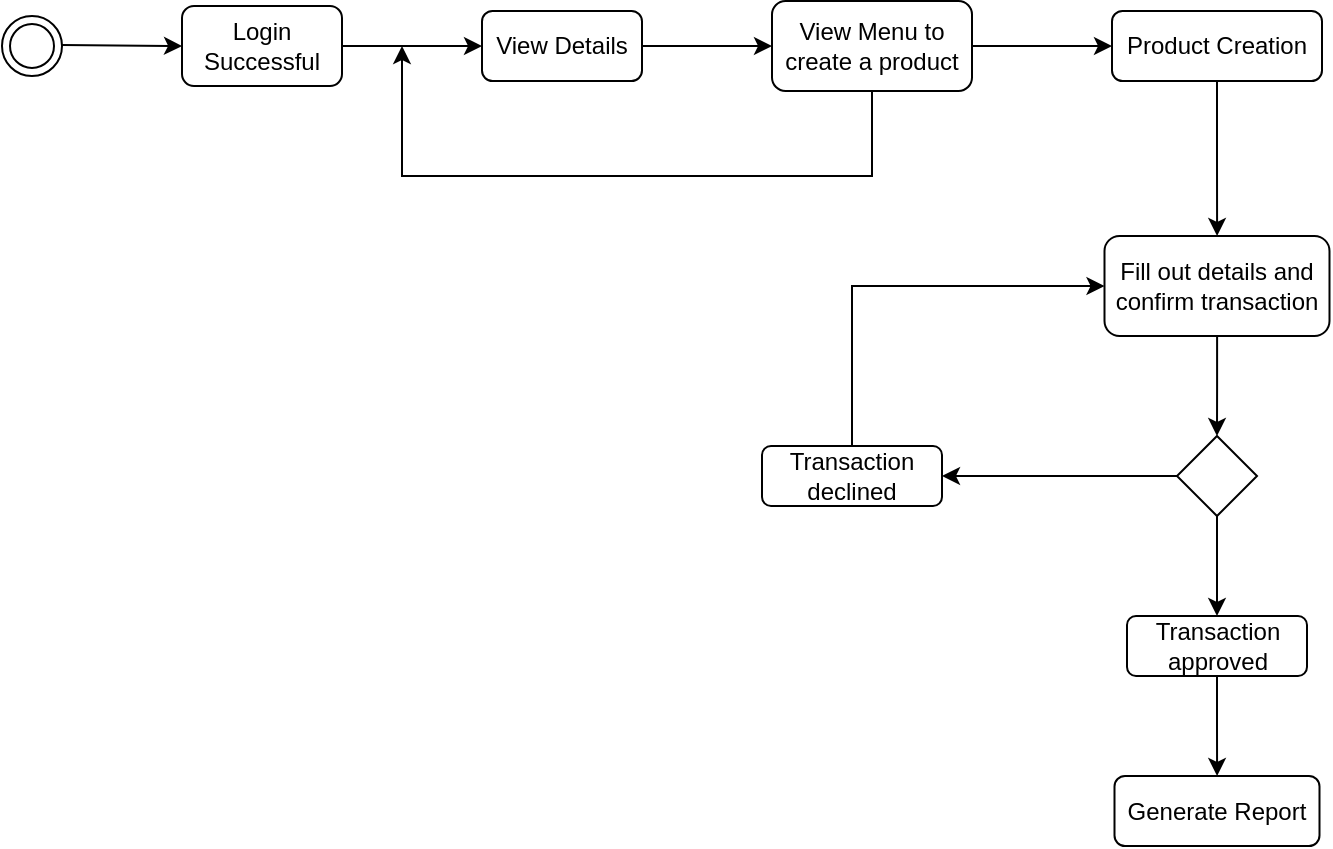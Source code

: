 <mxfile version="15.5.1" type="github">
  <diagram id="kgpKYQtTHZ0yAKxKKP6v" name="Page-1">
    <mxGraphModel dx="1186" dy="614" grid="1" gridSize="10" guides="1" tooltips="1" connect="1" arrows="1" fold="1" page="1" pageScale="1" pageWidth="850" pageHeight="1100" math="0" shadow="0">
      <root>
        <mxCell id="0" />
        <mxCell id="1" parent="0" />
        <mxCell id="wNHDnmGiz50pbZIcv4VM-3" value="" style="ellipse;shape=doubleEllipse;html=1;dashed=0;whitespace=wrap;aspect=fixed;" vertex="1" parent="1">
          <mxGeometry x="40" y="80" width="30" height="30" as="geometry" />
        </mxCell>
        <mxCell id="wNHDnmGiz50pbZIcv4VM-5" value="" style="endArrow=classic;html=1;rounded=0;" edge="1" parent="1">
          <mxGeometry width="50" height="50" relative="1" as="geometry">
            <mxPoint x="70" y="94.5" as="sourcePoint" />
            <mxPoint x="130" y="95" as="targetPoint" />
          </mxGeometry>
        </mxCell>
        <mxCell id="wNHDnmGiz50pbZIcv4VM-8" value="" style="edgeStyle=orthogonalEdgeStyle;rounded=0;orthogonalLoop=1;jettySize=auto;html=1;" edge="1" parent="1" source="wNHDnmGiz50pbZIcv4VM-6" target="wNHDnmGiz50pbZIcv4VM-7">
          <mxGeometry relative="1" as="geometry" />
        </mxCell>
        <mxCell id="wNHDnmGiz50pbZIcv4VM-6" value="Login Successful" style="rounded=1;whiteSpace=wrap;html=1;" vertex="1" parent="1">
          <mxGeometry x="130" y="75" width="80" height="40" as="geometry" />
        </mxCell>
        <mxCell id="wNHDnmGiz50pbZIcv4VM-10" value="" style="edgeStyle=orthogonalEdgeStyle;rounded=0;orthogonalLoop=1;jettySize=auto;html=1;" edge="1" parent="1" source="wNHDnmGiz50pbZIcv4VM-7" target="wNHDnmGiz50pbZIcv4VM-9">
          <mxGeometry relative="1" as="geometry" />
        </mxCell>
        <mxCell id="wNHDnmGiz50pbZIcv4VM-7" value="View Details" style="whiteSpace=wrap;html=1;rounded=1;" vertex="1" parent="1">
          <mxGeometry x="280" y="77.5" width="80" height="35" as="geometry" />
        </mxCell>
        <mxCell id="wNHDnmGiz50pbZIcv4VM-11" style="edgeStyle=orthogonalEdgeStyle;rounded=0;orthogonalLoop=1;jettySize=auto;html=1;exitX=0.5;exitY=1;exitDx=0;exitDy=0;" edge="1" parent="1" source="wNHDnmGiz50pbZIcv4VM-9">
          <mxGeometry relative="1" as="geometry">
            <mxPoint x="240" y="95" as="targetPoint" />
            <Array as="points">
              <mxPoint x="475" y="160" />
              <mxPoint x="240" y="160" />
            </Array>
          </mxGeometry>
        </mxCell>
        <mxCell id="wNHDnmGiz50pbZIcv4VM-16" value="" style="edgeStyle=orthogonalEdgeStyle;rounded=0;orthogonalLoop=1;jettySize=auto;html=1;" edge="1" parent="1" source="wNHDnmGiz50pbZIcv4VM-9" target="wNHDnmGiz50pbZIcv4VM-15">
          <mxGeometry relative="1" as="geometry" />
        </mxCell>
        <mxCell id="wNHDnmGiz50pbZIcv4VM-9" value="View Menu to create a product" style="whiteSpace=wrap;html=1;rounded=1;" vertex="1" parent="1">
          <mxGeometry x="425" y="72.5" width="100" height="45" as="geometry" />
        </mxCell>
        <mxCell id="wNHDnmGiz50pbZIcv4VM-18" value="" style="edgeStyle=orthogonalEdgeStyle;rounded=0;orthogonalLoop=1;jettySize=auto;html=1;" edge="1" parent="1" source="wNHDnmGiz50pbZIcv4VM-15" target="wNHDnmGiz50pbZIcv4VM-17">
          <mxGeometry relative="1" as="geometry" />
        </mxCell>
        <mxCell id="wNHDnmGiz50pbZIcv4VM-15" value="Product Creation" style="whiteSpace=wrap;html=1;rounded=1;" vertex="1" parent="1">
          <mxGeometry x="595" y="77.5" width="105" height="35" as="geometry" />
        </mxCell>
        <mxCell id="wNHDnmGiz50pbZIcv4VM-20" style="edgeStyle=orthogonalEdgeStyle;rounded=0;orthogonalLoop=1;jettySize=auto;html=1;entryX=0.5;entryY=0;entryDx=0;entryDy=0;" edge="1" parent="1" source="wNHDnmGiz50pbZIcv4VM-17" target="wNHDnmGiz50pbZIcv4VM-19">
          <mxGeometry relative="1" as="geometry" />
        </mxCell>
        <mxCell id="wNHDnmGiz50pbZIcv4VM-17" value="Fill out details and confirm transaction" style="whiteSpace=wrap;html=1;rounded=1;" vertex="1" parent="1">
          <mxGeometry x="591.25" y="190" width="112.5" height="50" as="geometry" />
        </mxCell>
        <mxCell id="wNHDnmGiz50pbZIcv4VM-23" style="edgeStyle=orthogonalEdgeStyle;rounded=0;orthogonalLoop=1;jettySize=auto;html=1;entryX=1;entryY=0.5;entryDx=0;entryDy=0;" edge="1" parent="1" source="wNHDnmGiz50pbZIcv4VM-19" target="wNHDnmGiz50pbZIcv4VM-21">
          <mxGeometry relative="1" as="geometry" />
        </mxCell>
        <mxCell id="wNHDnmGiz50pbZIcv4VM-25" style="edgeStyle=orthogonalEdgeStyle;rounded=0;orthogonalLoop=1;jettySize=auto;html=1;entryX=0.5;entryY=0;entryDx=0;entryDy=0;" edge="1" parent="1" source="wNHDnmGiz50pbZIcv4VM-19" target="wNHDnmGiz50pbZIcv4VM-22">
          <mxGeometry relative="1" as="geometry" />
        </mxCell>
        <mxCell id="wNHDnmGiz50pbZIcv4VM-19" value="" style="rhombus;whiteSpace=wrap;html=1;" vertex="1" parent="1">
          <mxGeometry x="627.5" y="290" width="40" height="40" as="geometry" />
        </mxCell>
        <mxCell id="wNHDnmGiz50pbZIcv4VM-24" style="edgeStyle=orthogonalEdgeStyle;rounded=0;orthogonalLoop=1;jettySize=auto;html=1;entryX=0;entryY=0.5;entryDx=0;entryDy=0;" edge="1" parent="1" source="wNHDnmGiz50pbZIcv4VM-21" target="wNHDnmGiz50pbZIcv4VM-17">
          <mxGeometry relative="1" as="geometry">
            <Array as="points">
              <mxPoint x="465" y="215" />
            </Array>
          </mxGeometry>
        </mxCell>
        <mxCell id="wNHDnmGiz50pbZIcv4VM-21" value="Transaction declined" style="whiteSpace=wrap;html=1;rounded=1;" vertex="1" parent="1">
          <mxGeometry x="420" y="295" width="90" height="30" as="geometry" />
        </mxCell>
        <mxCell id="wNHDnmGiz50pbZIcv4VM-27" value="" style="edgeStyle=orthogonalEdgeStyle;rounded=0;orthogonalLoop=1;jettySize=auto;html=1;" edge="1" parent="1" source="wNHDnmGiz50pbZIcv4VM-22" target="wNHDnmGiz50pbZIcv4VM-26">
          <mxGeometry relative="1" as="geometry" />
        </mxCell>
        <mxCell id="wNHDnmGiz50pbZIcv4VM-22" value="Transaction approved" style="whiteSpace=wrap;html=1;rounded=1;" vertex="1" parent="1">
          <mxGeometry x="602.5" y="380" width="90" height="30" as="geometry" />
        </mxCell>
        <mxCell id="wNHDnmGiz50pbZIcv4VM-26" value="Generate Report" style="whiteSpace=wrap;html=1;rounded=1;" vertex="1" parent="1">
          <mxGeometry x="596.25" y="460" width="102.5" height="35" as="geometry" />
        </mxCell>
      </root>
    </mxGraphModel>
  </diagram>
</mxfile>
